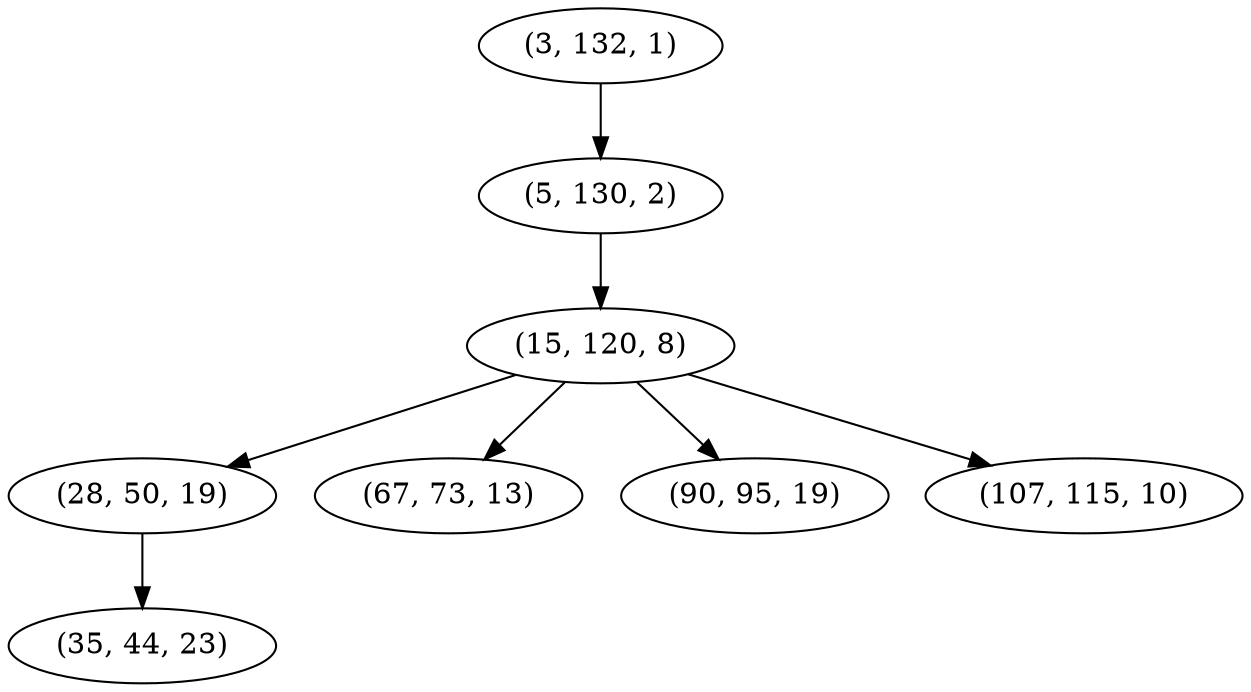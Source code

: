 digraph tree {
    "(3, 132, 1)";
    "(5, 130, 2)";
    "(15, 120, 8)";
    "(28, 50, 19)";
    "(35, 44, 23)";
    "(67, 73, 13)";
    "(90, 95, 19)";
    "(107, 115, 10)";
    "(3, 132, 1)" -> "(5, 130, 2)";
    "(5, 130, 2)" -> "(15, 120, 8)";
    "(15, 120, 8)" -> "(28, 50, 19)";
    "(15, 120, 8)" -> "(67, 73, 13)";
    "(15, 120, 8)" -> "(90, 95, 19)";
    "(15, 120, 8)" -> "(107, 115, 10)";
    "(28, 50, 19)" -> "(35, 44, 23)";
}
